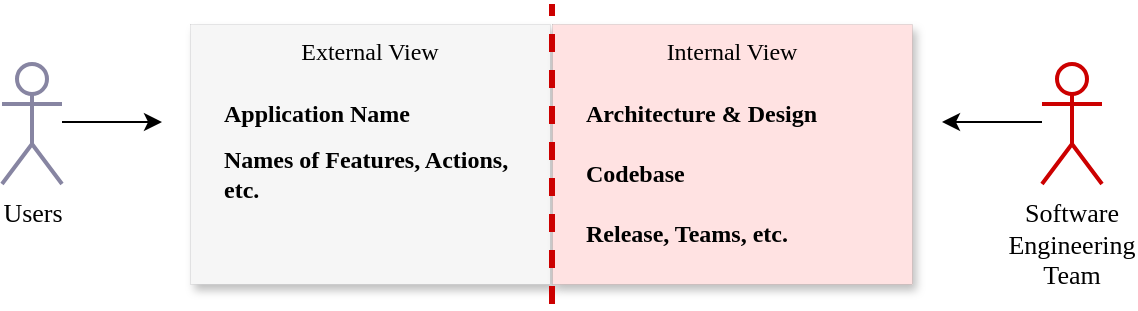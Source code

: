 <mxfile version="20.3.0" type="device" pages="3"><diagram id="KJ2HfytqU_ONZrrZHuhp" name="Page-2"><mxGraphModel dx="868" dy="512" grid="1" gridSize="10" guides="1" tooltips="1" connect="1" arrows="1" fold="1" page="1" pageScale="1" pageWidth="850" pageHeight="1100" math="0" shadow="0"><root><mxCell id="0"/><mxCell id="1" parent="0"/><mxCell id="MHRSqS9fhD0g74NhK6LN-3" value="Users" style="shape=umlActor;verticalLabelPosition=bottom;verticalAlign=top;html=1;outlineConnect=0;strokeWidth=2;fontFamily=Tahoma;fontSize=13;strokeColor=#8785A2;" parent="1" vertex="1"><mxGeometry x="150" y="250" width="30" height="60" as="geometry"/></mxCell><mxCell id="MHRSqS9fhD0g74NhK6LN-4" value="" style="endArrow=classic;html=1;rounded=0;" parent="1" edge="1"><mxGeometry width="50" height="50" relative="1" as="geometry"><mxPoint x="180" y="279" as="sourcePoint"/><mxPoint x="230" y="279" as="targetPoint"/></mxGeometry></mxCell><mxCell id="MHRSqS9fhD0g74NhK6LN-11" value="External View" style="rounded=0;whiteSpace=wrap;html=1;fontFamily=Tahoma;strokeWidth=0;fillColor=#F6F6F6;strokeColor=#36393d;verticalAlign=top;glass=0;shadow=1;" parent="1" vertex="1"><mxGeometry x="244" y="230" width="180" height="130" as="geometry"/></mxCell><mxCell id="MHRSqS9fhD0g74NhK6LN-8" value="Application Name" style="text;html=1;strokeColor=none;fillColor=none;align=left;verticalAlign=middle;whiteSpace=wrap;rounded=0;fontStyle=1;fontFamily=Tahoma;" parent="1" vertex="1"><mxGeometry x="259" y="260" width="150" height="30" as="geometry"/></mxCell><mxCell id="MHRSqS9fhD0g74NhK6LN-10" value="Names of Features, Actions, etc." style="text;html=1;strokeColor=none;fillColor=none;align=left;verticalAlign=middle;whiteSpace=wrap;rounded=0;fontStyle=1;fontFamily=Tahoma;" parent="1" vertex="1"><mxGeometry x="259" y="290" width="150" height="30" as="geometry"/></mxCell><mxCell id="MHRSqS9fhD0g74NhK6LN-12" value="Internal View" style="rounded=0;whiteSpace=wrap;html=1;fontFamily=Tahoma;fillColor=#FFE2E2;strokeWidth=0;verticalAlign=top;glass=0;sketch=0;shadow=1;" parent="1" vertex="1"><mxGeometry x="425" y="230" width="180" height="130" as="geometry"/></mxCell><mxCell id="MHRSqS9fhD0g74NhK6LN-7" value="" style="endArrow=none;dashed=1;html=1;rounded=0;strokeWidth=3;strokeColor=#CC0000;" parent="1" edge="1"><mxGeometry width="50" height="50" relative="1" as="geometry"><mxPoint x="425" y="370" as="sourcePoint"/><mxPoint x="425" y="220" as="targetPoint"/></mxGeometry></mxCell><mxCell id="MHRSqS9fhD0g74NhK6LN-13" value="Release, Teams, etc." style="text;html=1;strokeColor=none;fillColor=none;align=left;verticalAlign=middle;whiteSpace=wrap;rounded=0;fontStyle=1;fontFamily=Tahoma;" parent="1" vertex="1"><mxGeometry x="440" y="320" width="150" height="30" as="geometry"/></mxCell><mxCell id="MHRSqS9fhD0g74NhK6LN-14" value="Codebase" style="text;html=1;strokeColor=none;fillColor=none;align=left;verticalAlign=middle;whiteSpace=wrap;rounded=0;fontStyle=1;fontFamily=Tahoma;" parent="1" vertex="1"><mxGeometry x="440" y="290" width="150" height="30" as="geometry"/></mxCell><mxCell id="MHRSqS9fhD0g74NhK6LN-15" value="Architecture &amp;amp; Design" style="text;html=1;strokeColor=none;fillColor=none;align=left;verticalAlign=middle;whiteSpace=wrap;rounded=0;fontStyle=1;fontFamily=Tahoma;" parent="1" vertex="1"><mxGeometry x="440" y="260" width="150" height="30" as="geometry"/></mxCell><mxCell id="MHRSqS9fhD0g74NhK6LN-16" value="Software Engineering Team" style="shape=umlActor;verticalLabelPosition=bottom;verticalAlign=top;html=1;outlineConnect=0;strokeWidth=2;fontFamily=Tahoma;fontSize=13;whiteSpace=wrap;strokeColor=#CC0000;" parent="1" vertex="1"><mxGeometry x="670" y="250" width="30" height="60" as="geometry"/></mxCell><mxCell id="MHRSqS9fhD0g74NhK6LN-17" value="" style="endArrow=classic;html=1;rounded=0;" parent="1" edge="1"><mxGeometry width="50" height="50" relative="1" as="geometry"><mxPoint x="670" y="279" as="sourcePoint"/><mxPoint x="620" y="279" as="targetPoint"/></mxGeometry></mxCell></root></mxGraphModel></diagram><diagram id="nsrvF5b-jtp0qUt0tyHF" name="Page-4"><mxGraphModel dx="868" dy="512" grid="1" gridSize="10" guides="1" tooltips="1" connect="1" arrows="1" fold="1" page="1" pageScale="1" pageWidth="850" pageHeight="1100" math="0" shadow="0"><root><mxCell id="0"/><mxCell id="1" parent="0"/><mxCell id="0jhL5cxryFXarlLW7gnW-1" value="Names" style="rounded=0;whiteSpace=wrap;html=1;fontFamily=Tahoma;fillColor=#F6F6F6;strokeWidth=0;verticalAlign=middle;fontStyle=1" parent="1" vertex="1"><mxGeometry x="155" y="150" width="55" height="230" as="geometry"/></mxCell><mxCell id="0jhL5cxryFXarlLW7gnW-2" value="&lt;ul style=&quot;font-size: 11px; line-height: 1.3;&quot;&gt;&lt;li&gt;&lt;font style=&quot;font-size: 11px;&quot; face=&quot;Verdana&quot;&gt;&lt;b&gt;Artifacts&lt;/b&gt; - Jar, DLL, EXE, NPM Module, etc.&lt;/font&gt;&lt;/li&gt;&lt;li&gt;&lt;font style=&quot;font-size: 11px;&quot; face=&quot;Verdana&quot;&gt;&lt;b&gt;Source Code&lt;/b&gt; - Classes, Methods, Variables, API Schema, Database Schema, etc.&lt;/font&gt;&lt;/li&gt;&lt;li&gt;&lt;font style=&quot;font-size: 11px;&quot; face=&quot;Verdana&quot;&gt;&lt;b&gt;Configuration Parameters&lt;/b&gt; - Environment Variable, Properties, etc.&lt;/font&gt;&lt;/li&gt;&lt;li&gt;&lt;font style=&quot;font-size: 11px;&quot; face=&quot;Verdana&quot;&gt;&lt;b&gt;Code Repository &amp;amp; CI / CD Pipelines&lt;/b&gt;&lt;/font&gt;&lt;/li&gt;&lt;li&gt;&lt;font style=&quot;font-size: 11px;&quot; face=&quot;Verdana&quot;&gt;&lt;b&gt;Instance of Cloud Services&lt;/b&gt;&amp;nbsp;- Lambda Function, S3 Bucket, etc.&lt;/font&gt;&lt;/li&gt;&lt;/ul&gt;" style="rounded=0;fontFamily=Tahoma;strokeWidth=0;fillColor=#FFE2E2;strokeColor=#36393d;verticalAlign=top;align=left;whiteSpace=wrap;html=1;spacingRight=10;" parent="1" vertex="1"><mxGeometry x="220" y="150" width="210" height="230" as="geometry"/></mxCell><mxCell id="0jhL5cxryFXarlLW7gnW-3" value="&lt;ul style=&quot;line-height: 1.3;&quot;&gt;&lt;li&gt;&lt;b&gt;Modules of the System&lt;/b&gt;&lt;/li&gt;&lt;li&gt;&lt;b&gt;Concepts &lt;/b&gt;- Algorithm, Data Processing Workflow, etc.&lt;/li&gt;&lt;/ul&gt;" style="rounded=0;whiteSpace=wrap;html=1;fontFamily=Tahoma;fillColor=#FFC7C7;strokeWidth=0;verticalAlign=top;align=left;spacingRight=0;" parent="1" vertex="1"><mxGeometry x="440" y="150" width="210" height="230" as="geometry"/></mxCell><mxCell id="0jhL5cxryFXarlLW7gnW-4" value="&lt;div&gt;&lt;font face=&quot;Verdana&quot;&gt;&lt;span style=&quot;font-size: 11px; line-height: 1.3;&quot;&gt;&lt;b&gt;Short - &lt;/b&gt;It will remain in a person's memory as long as one is actively working on it.&amp;nbsp;&lt;/span&gt;&lt;/font&gt;&lt;/div&gt;" style="rounded=0;fontFamily=Tahoma;strokeWidth=0;fillColor=#FFE2E2;strokeColor=#36393d;verticalAlign=middle;align=left;whiteSpace=wrap;html=1;spacing=4;spacingLeft=10;" parent="1" vertex="1"><mxGeometry x="220" y="390" width="210" height="80" as="geometry"/></mxCell><mxCell id="0jhL5cxryFXarlLW7gnW-5" value="Memory Life Span" style="rounded=0;whiteSpace=wrap;html=1;fontFamily=Tahoma;fillColor=#F6F6F6;strokeWidth=0;verticalAlign=middle;fontStyle=1" parent="1" vertex="1"><mxGeometry x="155" y="390" width="55" height="80" as="geometry"/></mxCell><mxCell id="0jhL5cxryFXarlLW7gnW-6" value="&lt;div&gt;&lt;font face=&quot;Verdana&quot;&gt;&lt;span style=&quot;font-size: 11px; line-height: 1.3;&quot;&gt;&lt;b&gt;Medium - &lt;/b&gt;Abstract concepts&amp;nbsp; likely to remain in one's memory longer.&amp;nbsp;&lt;/span&gt;&lt;/font&gt;&lt;/div&gt;" style="rounded=0;fontFamily=Tahoma;strokeWidth=0;fillColor=#FFC7C7;strokeColor=#36393d;verticalAlign=middle;align=left;whiteSpace=wrap;html=1;spacing=4;spacingLeft=10;" parent="1" vertex="1"><mxGeometry x="440" y="390" width="210" height="80" as="geometry"/></mxCell><mxCell id="0jhL5cxryFXarlLW7gnW-7" value="&lt;div&gt;&lt;font face=&quot;Verdana&quot;&gt;&lt;span style=&quot;font-size: 11px;&quot;&gt;&lt;b&gt;Tangibles&lt;/b&gt;&lt;/span&gt;&lt;/font&gt;&lt;/div&gt;" style="rounded=0;fontFamily=Tahoma;strokeWidth=0;fillColor=#F6F6F6;strokeColor=#36393d;verticalAlign=middle;align=center;whiteSpace=wrap;html=1;spacing=4;" parent="1" vertex="1"><mxGeometry x="220" y="100" width="210" height="40" as="geometry"/></mxCell><mxCell id="0jhL5cxryFXarlLW7gnW-8" value="&lt;div&gt;&lt;font face=&quot;Verdana&quot;&gt;&lt;span style=&quot;font-size: 11px;&quot;&gt;&lt;b&gt;Abstracts&lt;/b&gt;&lt;/span&gt;&lt;/font&gt;&lt;/div&gt;" style="rounded=0;fontFamily=Tahoma;strokeWidth=0;fillColor=#F6F6F6;strokeColor=#36393d;verticalAlign=middle;align=center;whiteSpace=wrap;html=1;spacing=4;" parent="1" vertex="1"><mxGeometry x="440" y="100" width="210" height="40" as="geometry"/></mxCell></root></mxGraphModel></diagram><diagram id="ZlwFO-Eou7k9dwfOXvnP" name="Page-3"><mxGraphModel dx="868" dy="512" grid="1" gridSize="10" guides="1" tooltips="1" connect="1" arrows="1" fold="1" page="1" pageScale="1" pageWidth="850" pageHeight="1100" math="0" shadow="0"><root><mxCell id="0"/><mxCell id="1" parent="0"/><mxCell id="_jsA1oNvatVuSBPa7T0M-1" value="shared-lib" style="html=1;dropTarget=0;fontFamily=Tahoma;fontStyle=1;fillColor=#EEF1FF;" vertex="1" parent="1"><mxGeometry x="190" y="240" width="140" height="70" as="geometry"/></mxCell><mxCell id="_jsA1oNvatVuSBPa7T0M-2" value="" style="shape=module;jettyWidth=8;jettyHeight=4;fillColor=#EEF1FF;" vertex="1" parent="_jsA1oNvatVuSBPa7T0M-1"><mxGeometry x="1" width="20" height="20" relative="1" as="geometry"><mxPoint x="-27" y="7" as="offset"/></mxGeometry></mxCell><mxCell id="8azocnHA-oMD8-ByeSof-1" value="shared-types-lib" style="html=1;dropTarget=0;fontFamily=Tahoma;fontStyle=1;fillColor=#D2DAFF;" vertex="1" parent="1"><mxGeometry x="390" y="240" width="140" height="70" as="geometry"/></mxCell><mxCell id="8azocnHA-oMD8-ByeSof-2" value="" style="shape=module;jettyWidth=8;jettyHeight=4;fillColor=#D2DAFF;" vertex="1" parent="8azocnHA-oMD8-ByeSof-1"><mxGeometry x="1" width="20" height="20" relative="1" as="geometry"><mxPoint x="-27" y="7" as="offset"/></mxGeometry></mxCell><mxCell id="8azocnHA-oMD8-ByeSof-3" value="OR" style="text;html=1;strokeColor=none;fillColor=none;align=center;verticalAlign=middle;whiteSpace=wrap;rounded=0;fontFamily=Tahoma;fontStyle=1" vertex="1" parent="1"><mxGeometry x="330" y="260" width="60" height="30" as="geometry"/></mxCell></root></mxGraphModel></diagram></mxfile>